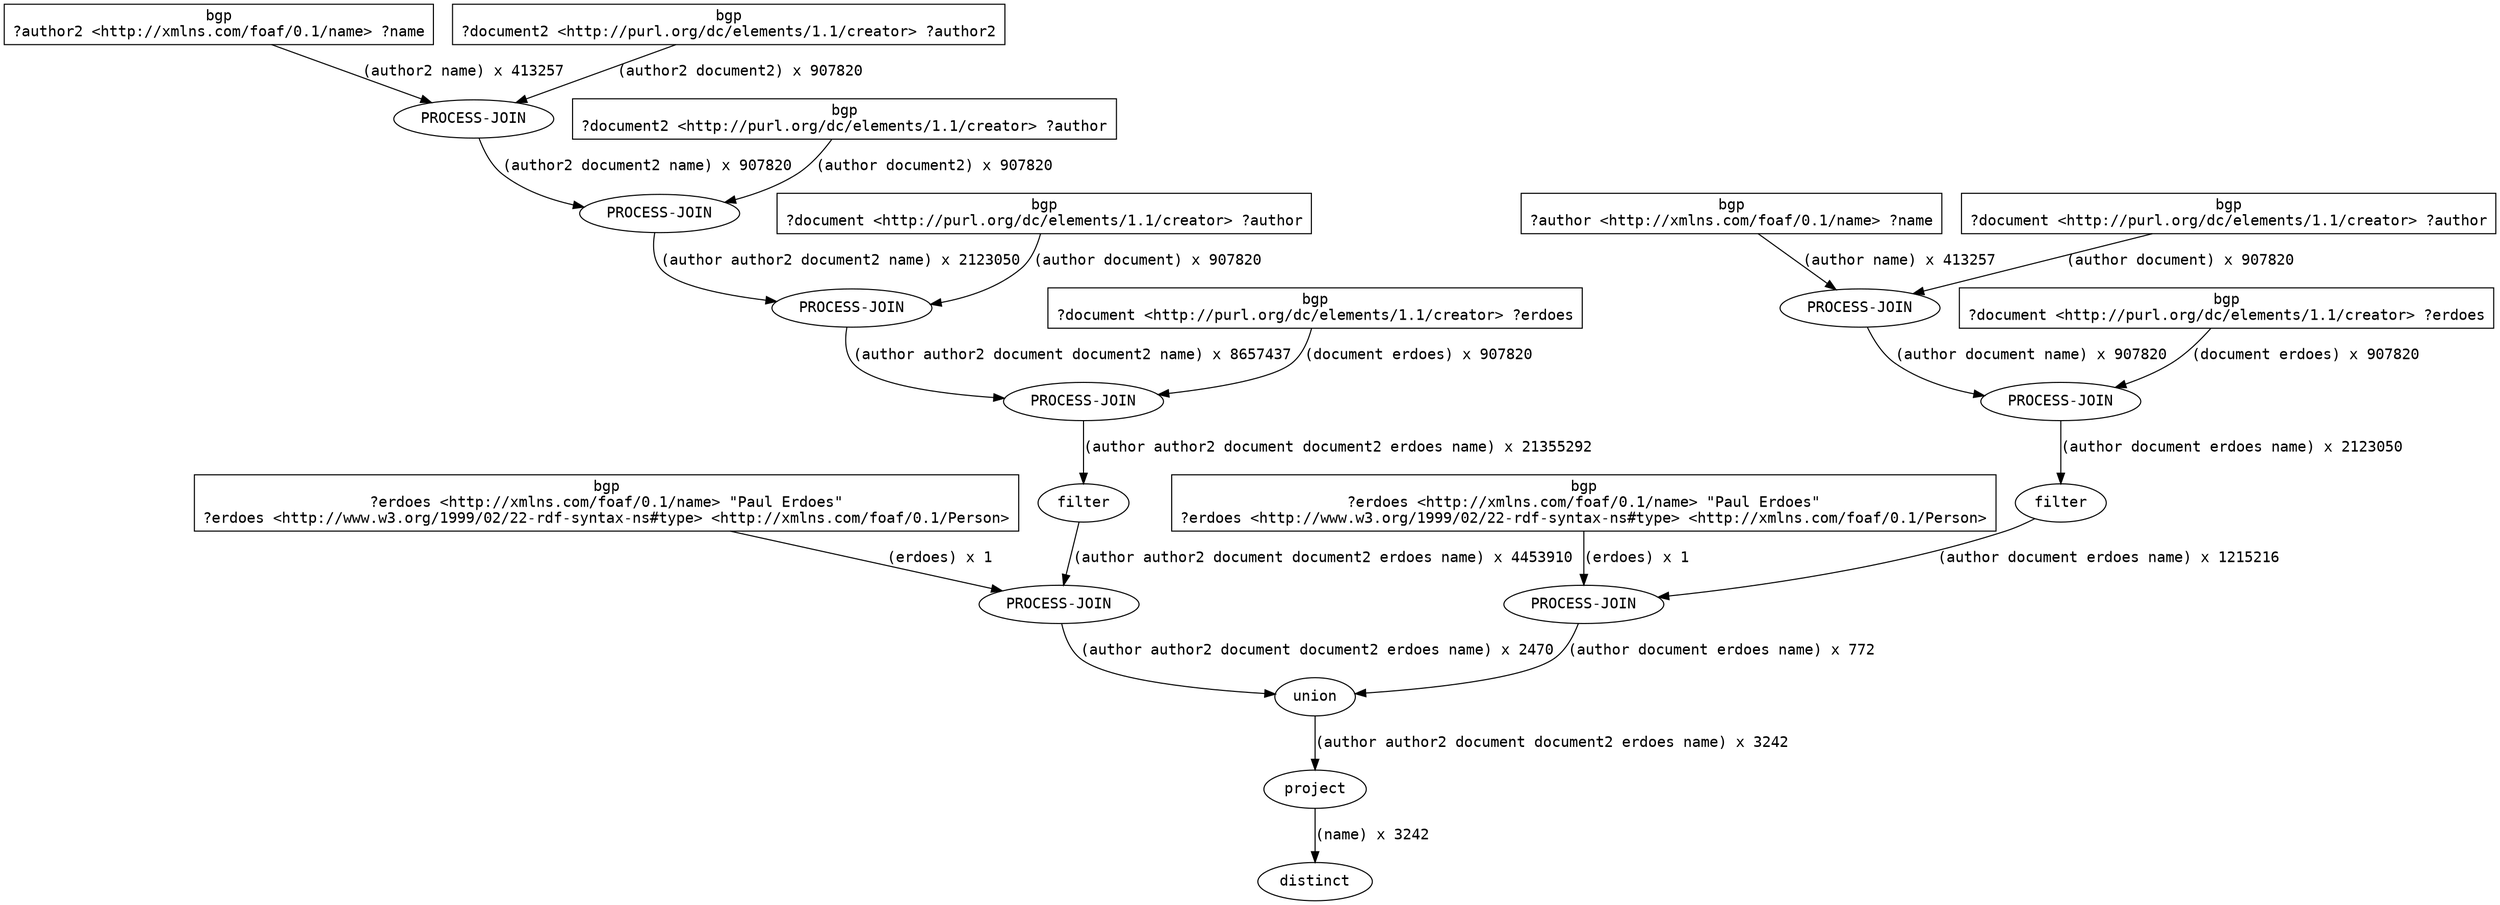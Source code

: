 digraph query {
  rankdir=TB;
  fontname=courier;

node [fontname=courier];
edge [fontname=courier];
 distinct1 [label=distinct];
 project2 [label=project];
 union3 [label=union];
 "PROCESS-JOIN4" [label="PROCESS-JOIN"];
 bgp5 [label="bgp\n?erdoes <http://xmlns.com/foaf/0.1/name> \"Paul Erdoes\"\n?erdoes <http://www.w3.org/1999/02/22-rdf-syntax-ns#type> <http://xmlns.com/foaf/0.1/Person>", shape=box];
 bgp5 -> "PROCESS-JOIN4" [label="(erdoes) x 1", arrowhead=normal];
 filter6 [label=filter];
 "PROCESS-JOIN7" [label="PROCESS-JOIN"];
 "PROCESS-JOIN8" [label="PROCESS-JOIN"];
 "PROCESS-JOIN9" [label="PROCESS-JOIN"];
 "PROCESS-JOIN10" [label="PROCESS-JOIN"];
 bgp11 [label="bgp\n?author2 <http://xmlns.com/foaf/0.1/name> ?name", shape=box];
 bgp11 -> "PROCESS-JOIN10" [label="(author2 name) x 413257", arrowhead=normal];
 bgp12 [label="bgp\n?document2 <http://purl.org/dc/elements/1.1/creator> ?author2", shape=box];
 bgp12 -> "PROCESS-JOIN10" [label="(author2 document2) x 907820", arrowhead=normal];
 "PROCESS-JOIN10" -> "PROCESS-JOIN9" [label="(author2 document2 name) x 907820", arrowhead=normal];
 bgp13 [label="bgp\n?document2 <http://purl.org/dc/elements/1.1/creator> ?author", shape=box];
 bgp13 -> "PROCESS-JOIN9" [label="(author document2) x 907820", arrowhead=normal];
 "PROCESS-JOIN9" -> "PROCESS-JOIN8" [label="(author author2 document2 name) x 2123050", arrowhead=normal];
 bgp14 [label="bgp\n?document <http://purl.org/dc/elements/1.1/creator> ?author", shape=box];
 bgp14 -> "PROCESS-JOIN8" [label="(author document) x 907820", arrowhead=normal];
 "PROCESS-JOIN8" -> "PROCESS-JOIN7" [label="(author author2 document document2 name) x 8657437", arrowhead=normal];
 bgp15 [label="bgp\n?document <http://purl.org/dc/elements/1.1/creator> ?erdoes", shape=box];
 bgp15 -> "PROCESS-JOIN7" [label="(document erdoes) x 907820", arrowhead=normal];
 "PROCESS-JOIN7" -> filter6 [label="(author author2 document document2 erdoes name) x 21355292", arrowhead=normal];
 filter6 -> "PROCESS-JOIN4" [label="(author author2 document document2 erdoes name) x 4453910", arrowhead=normal];
 "PROCESS-JOIN4" -> union3 [label="(author author2 document document2 erdoes name) x 2470", arrowhead=normal];
 "PROCESS-JOIN16" [label="PROCESS-JOIN"];
 bgp17 [label="bgp\n?erdoes <http://xmlns.com/foaf/0.1/name> \"Paul Erdoes\"\n?erdoes <http://www.w3.org/1999/02/22-rdf-syntax-ns#type> <http://xmlns.com/foaf/0.1/Person>", shape=box];
 bgp17 -> "PROCESS-JOIN16" [label="(erdoes) x 1", arrowhead=normal];
 filter18 [label=filter];
 "PROCESS-JOIN19" [label="PROCESS-JOIN"];
 "PROCESS-JOIN20" [label="PROCESS-JOIN"];
 bgp21 [label="bgp\n?author <http://xmlns.com/foaf/0.1/name> ?name", shape=box];
 bgp21 -> "PROCESS-JOIN20" [label="(author name) x 413257", arrowhead=normal];
 bgp22 [label="bgp\n?document <http://purl.org/dc/elements/1.1/creator> ?author", shape=box];
 bgp22 -> "PROCESS-JOIN20" [label="(author document) x 907820", arrowhead=normal];
 "PROCESS-JOIN20" -> "PROCESS-JOIN19" [label="(author document name) x 907820", arrowhead=normal];
 bgp23 [label="bgp\n?document <http://purl.org/dc/elements/1.1/creator> ?erdoes", shape=box];
 bgp23 -> "PROCESS-JOIN19" [label="(document erdoes) x 907820", arrowhead=normal];
 "PROCESS-JOIN19" -> filter18 [label="(author document erdoes name) x 2123050", arrowhead=normal];
 filter18 -> "PROCESS-JOIN16" [label="(author document erdoes name) x 1215216", arrowhead=normal];
 "PROCESS-JOIN16" -> union3 [label="(author document erdoes name) x 772", arrowhead=normal];
 union3 -> project2 [label="(author author2 document document2 erdoes name) x 3242", arrowhead=normal];
 project2 -> distinct1 [label="(name) x 3242", arrowhead=normal];
}
